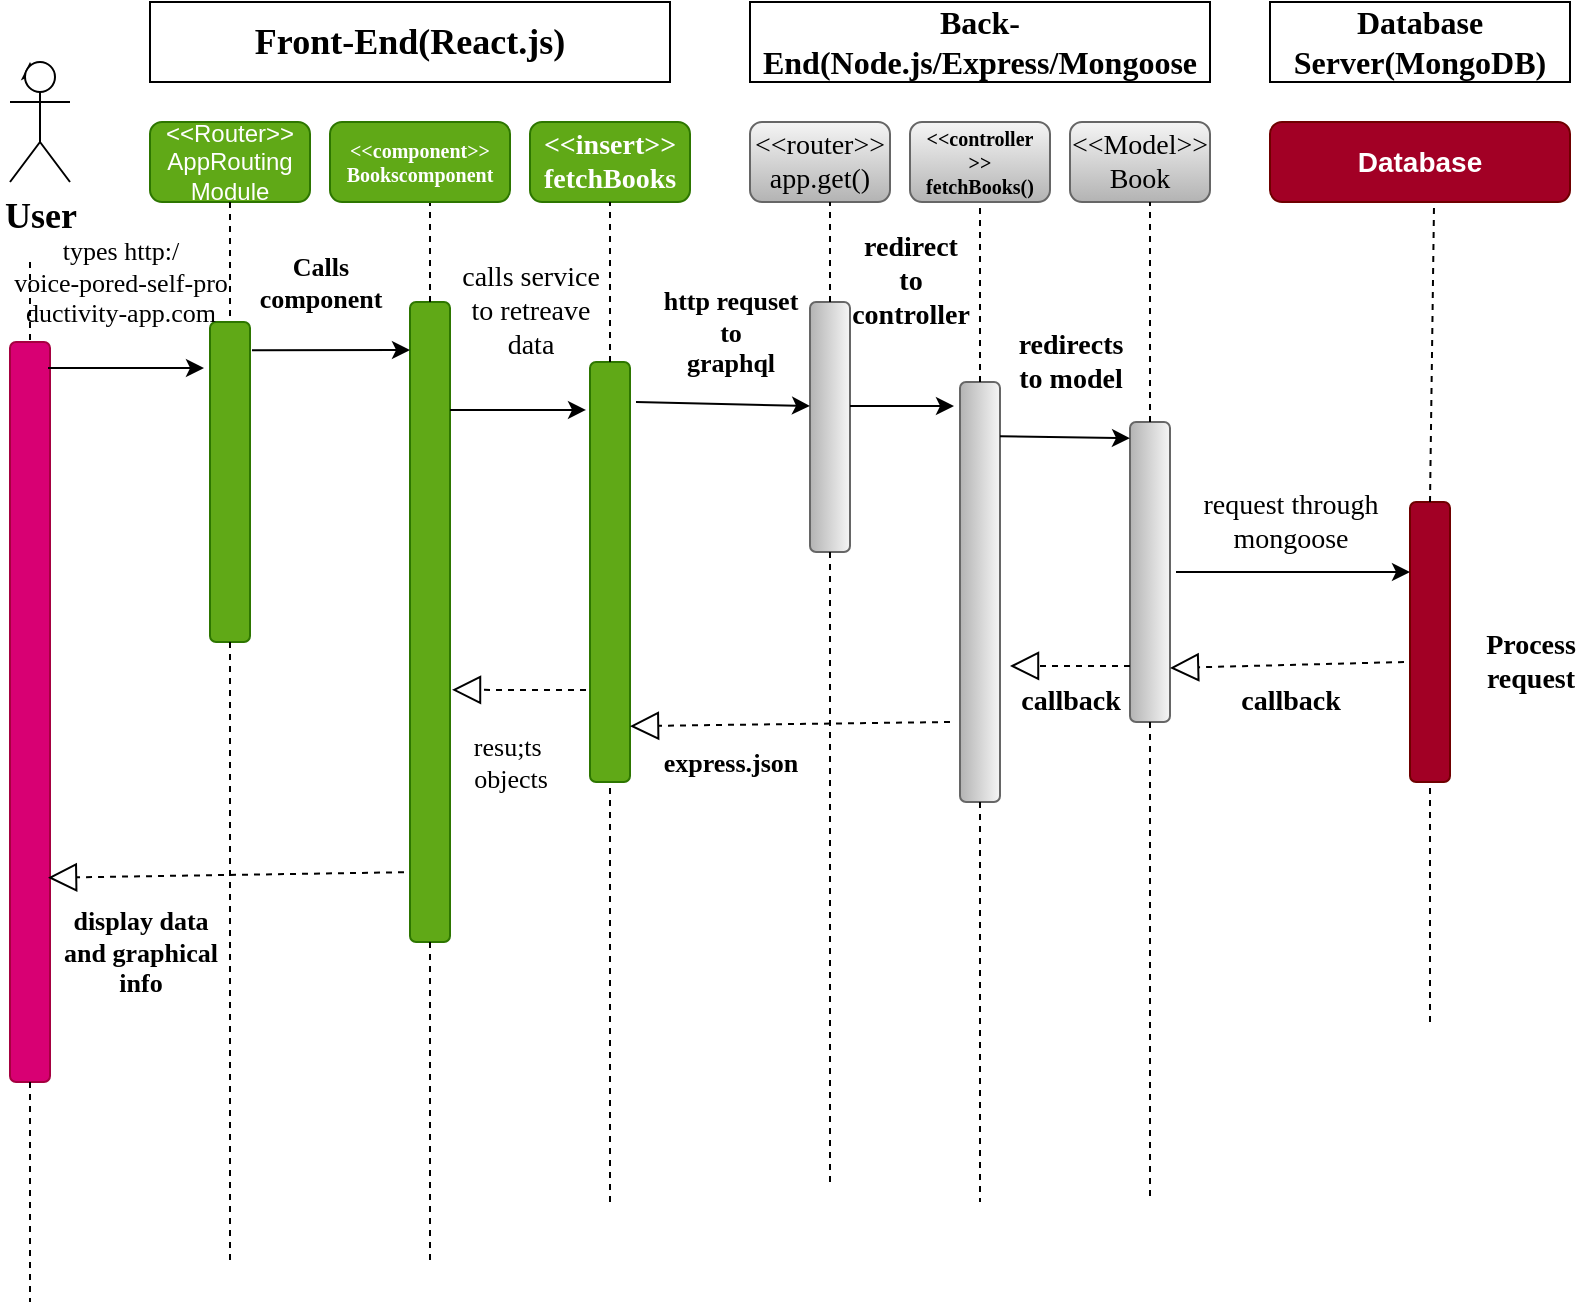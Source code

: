 <mxfile version="15.3.1" type="github">
  <diagram id="S77MIIq8dLGlXsgrOxae" name="Page-1">
    <mxGraphModel dx="682" dy="687" grid="1" gridSize="10" guides="1" tooltips="1" connect="1" arrows="1" fold="1" page="1" pageScale="1" pageWidth="850" pageHeight="1100" math="0" shadow="0">
      <root>
        <mxCell id="0" />
        <mxCell id="1" parent="0" />
        <mxCell id="hq1FBOOwmCVYk8TP00cu-3" style="edgeStyle=orthogonalEdgeStyle;rounded=0;orthogonalLoop=1;jettySize=auto;html=1;exitX=0.25;exitY=0.1;exitDx=0;exitDy=0;exitPerimeter=0;" edge="1" parent="1" source="hq1FBOOwmCVYk8TP00cu-1">
          <mxGeometry relative="1" as="geometry">
            <mxPoint x="60" y="70" as="targetPoint" />
          </mxGeometry>
        </mxCell>
        <mxCell id="hq1FBOOwmCVYk8TP00cu-1" value="&lt;font face=&quot;Times New Roman&quot; size=&quot;1&quot;&gt;&lt;b style=&quot;font-size: 18px&quot;&gt;User&lt;/b&gt;&lt;/font&gt;" style="shape=umlActor;verticalLabelPosition=bottom;verticalAlign=top;html=1;outlineConnect=0;" vertex="1" parent="1">
          <mxGeometry x="50" y="70" width="30" height="60" as="geometry" />
        </mxCell>
        <mxCell id="hq1FBOOwmCVYk8TP00cu-2" value="Front-End(React.js)" style="rounded=0;whiteSpace=wrap;html=1;fontFamily=Times New Roman;fontStyle=1;fontSize=18;" vertex="1" parent="1">
          <mxGeometry x="120" y="40" width="260" height="40" as="geometry" />
        </mxCell>
        <mxCell id="hq1FBOOwmCVYk8TP00cu-4" value="Back-End(Node.js/Express/Mongoose" style="rounded=0;whiteSpace=wrap;html=1;fontFamily=Times New Roman;fontStyle=1;fontSize=16;" vertex="1" parent="1">
          <mxGeometry x="420" y="40" width="230" height="40" as="geometry" />
        </mxCell>
        <mxCell id="hq1FBOOwmCVYk8TP00cu-5" value="Database Server(MongoDB)" style="rounded=0;whiteSpace=wrap;html=1;fontFamily=Times New Roman;fontSize=16;fontStyle=1" vertex="1" parent="1">
          <mxGeometry x="680" y="40" width="150" height="40" as="geometry" />
        </mxCell>
        <mxCell id="hq1FBOOwmCVYk8TP00cu-6" value="&amp;lt;&amp;lt;Router&amp;gt;&amp;gt;&lt;br&gt;AppRouting&lt;br&gt;Module" style="rounded=1;whiteSpace=wrap;html=1;fillColor=#60a917;strokeColor=#2D7600;fontColor=#ffffff;" vertex="1" parent="1">
          <mxGeometry x="120" y="100" width="80" height="40" as="geometry" />
        </mxCell>
        <mxCell id="HimexdIa_nyhEuFzRo-0-1" value="&amp;lt;&amp;lt;insert&amp;gt;&amp;gt;&lt;br&gt;fetchBooks" style="rounded=1;whiteSpace=wrap;html=1;fillColor=#60a917;strokeColor=#2D7600;fontColor=#ffffff;fontFamily=Times New Roman;fontSize=14;fontStyle=1" vertex="1" parent="1">
          <mxGeometry x="310" y="100" width="80" height="40" as="geometry" />
        </mxCell>
        <mxCell id="HimexdIa_nyhEuFzRo-0-2" value="&amp;lt;&amp;lt;router&amp;gt;&amp;gt;&lt;br&gt;app.get()" style="rounded=1;whiteSpace=wrap;html=1;gradientColor=#b3b3b3;fillColor=#f5f5f5;strokeColor=#666666;fontFamily=Times New Roman;fontSize=14;" vertex="1" parent="1">
          <mxGeometry x="420" y="100" width="70" height="40" as="geometry" />
        </mxCell>
        <mxCell id="HimexdIa_nyhEuFzRo-0-3" value="&amp;lt;&amp;lt;controller&lt;br style=&quot;font-size: 10px;&quot;&gt;&amp;gt;&amp;gt;&lt;br style=&quot;font-size: 10px;&quot;&gt;fetchBooks()" style="rounded=1;whiteSpace=wrap;html=1;gradientColor=#b3b3b3;fillColor=#f5f5f5;strokeColor=#666666;fontSize=10;fontStyle=1;fontFamily=Times New Roman;" vertex="1" parent="1">
          <mxGeometry x="500" y="100" width="70" height="40" as="geometry" />
        </mxCell>
        <mxCell id="HimexdIa_nyhEuFzRo-0-4" value="&amp;lt;&amp;lt;Model&amp;gt;&amp;gt;&lt;br&gt;Book" style="rounded=1;whiteSpace=wrap;html=1;gradientColor=#b3b3b3;fillColor=#f5f5f5;strokeColor=#666666;fontSize=14;fontFamily=Times New Roman;" vertex="1" parent="1">
          <mxGeometry x="580" y="100" width="70" height="40" as="geometry" />
        </mxCell>
        <mxCell id="HimexdIa_nyhEuFzRo-0-5" value="Database" style="rounded=1;whiteSpace=wrap;html=1;fillColor=#a20025;strokeColor=#6F0000;fontColor=#ffffff;fontSize=14;fontStyle=1" vertex="1" parent="1">
          <mxGeometry x="680" y="100" width="150" height="40" as="geometry" />
        </mxCell>
        <mxCell id="HimexdIa_nyhEuFzRo-0-6" value="" style="rounded=1;whiteSpace=wrap;html=1;direction=south;fillColor=#d80073;strokeColor=#A50040;fontColor=#ffffff;" vertex="1" parent="1">
          <mxGeometry x="50" y="210" width="20" height="370" as="geometry" />
        </mxCell>
        <mxCell id="HimexdIa_nyhEuFzRo-0-7" value="" style="rounded=1;whiteSpace=wrap;html=1;direction=south;fillColor=#60a917;strokeColor=#2D7600;fontColor=#ffffff;" vertex="1" parent="1">
          <mxGeometry x="150" y="200" width="20" height="160" as="geometry" />
        </mxCell>
        <mxCell id="HimexdIa_nyhEuFzRo-0-8" value="" style="rounded=1;whiteSpace=wrap;html=1;fontFamily=Times New Roman;fontSize=14;direction=south;fillColor=#a20025;strokeColor=#6F0000;fontColor=#ffffff;" vertex="1" parent="1">
          <mxGeometry x="750" y="290" width="20" height="140" as="geometry" />
        </mxCell>
        <mxCell id="HimexdIa_nyhEuFzRo-0-10" value="" style="endArrow=none;dashed=1;html=1;fontFamily=Times New Roman;fontSize=14;exitX=0;exitY=0.5;exitDx=0;exitDy=0;" edge="1" parent="1" source="HimexdIa_nyhEuFzRo-0-8">
          <mxGeometry width="50" height="50" relative="1" as="geometry">
            <mxPoint x="620" y="290" as="sourcePoint" />
            <mxPoint x="762" y="142" as="targetPoint" />
          </mxGeometry>
        </mxCell>
        <mxCell id="HimexdIa_nyhEuFzRo-0-11" value="" style="endArrow=none;dashed=1;html=1;fontFamily=Times New Roman;fontSize=14;entryX=1;entryY=0.5;entryDx=0;entryDy=0;" edge="1" parent="1" target="HimexdIa_nyhEuFzRo-0-8">
          <mxGeometry width="50" height="50" relative="1" as="geometry">
            <mxPoint x="760" y="550" as="sourcePoint" />
            <mxPoint x="670" y="240" as="targetPoint" />
          </mxGeometry>
        </mxCell>
        <mxCell id="HimexdIa_nyhEuFzRo-0-15" value="&lt;b&gt;Process&lt;br&gt;request&lt;br&gt;&lt;/b&gt;" style="text;html=1;align=center;verticalAlign=middle;resizable=0;points=[];autosize=1;strokeColor=none;fillColor=none;fontSize=14;fontFamily=Times New Roman;" vertex="1" parent="1">
          <mxGeometry x="780" y="350" width="60" height="40" as="geometry" />
        </mxCell>
        <mxCell id="HimexdIa_nyhEuFzRo-0-16" value="" style="rounded=1;whiteSpace=wrap;html=1;fontFamily=Times New Roman;fontSize=14;direction=south;gradientColor=#b3b3b3;fillColor=#f5f5f5;strokeColor=#666666;" vertex="1" parent="1">
          <mxGeometry x="610" y="250" width="20" height="150" as="geometry" />
        </mxCell>
        <mxCell id="HimexdIa_nyhEuFzRo-0-17" value="" style="rounded=1;whiteSpace=wrap;html=1;fontFamily=Times New Roman;fontSize=14;direction=south;gradientColor=#b3b3b3;fillColor=#f5f5f5;strokeColor=#666666;" vertex="1" parent="1">
          <mxGeometry x="525" y="230" width="20" height="210" as="geometry" />
        </mxCell>
        <mxCell id="HimexdIa_nyhEuFzRo-0-18" value="" style="rounded=1;whiteSpace=wrap;html=1;fontFamily=Times New Roman;fontSize=14;direction=south;gradientColor=#b3b3b3;fillColor=#f5f5f5;strokeColor=#666666;" vertex="1" parent="1">
          <mxGeometry x="450" y="190" width="20" height="125" as="geometry" />
        </mxCell>
        <mxCell id="HimexdIa_nyhEuFzRo-0-19" value="" style="rounded=1;whiteSpace=wrap;html=1;fontFamily=Times New Roman;fontSize=14;direction=south;fillColor=#60a917;strokeColor=#2D7600;fontColor=#ffffff;" vertex="1" parent="1">
          <mxGeometry x="250" y="190" width="20" height="320" as="geometry" />
        </mxCell>
        <mxCell id="HimexdIa_nyhEuFzRo-0-20" value="" style="rounded=1;whiteSpace=wrap;html=1;fontFamily=Times New Roman;fontSize=14;direction=south;fillColor=#60a917;strokeColor=#2D7600;fontColor=#ffffff;" vertex="1" parent="1">
          <mxGeometry x="340" y="220" width="20" height="210" as="geometry" />
        </mxCell>
        <mxCell id="HimexdIa_nyhEuFzRo-0-22" value="" style="endArrow=none;dashed=1;html=1;fontFamily=Times New Roman;fontSize=14;exitX=0;exitY=0.5;exitDx=0;exitDy=0;" edge="1" parent="1" source="HimexdIa_nyhEuFzRo-0-16">
          <mxGeometry width="50" height="50" relative="1" as="geometry">
            <mxPoint x="540" y="280" as="sourcePoint" />
            <mxPoint x="620" y="140" as="targetPoint" />
          </mxGeometry>
        </mxCell>
        <mxCell id="HimexdIa_nyhEuFzRo-0-24" value="" style="endArrow=none;dashed=1;html=1;fontFamily=Times New Roman;fontSize=14;exitX=1;exitY=0.5;exitDx=0;exitDy=0;" edge="1" parent="1" source="HimexdIa_nyhEuFzRo-0-16">
          <mxGeometry width="50" height="50" relative="1" as="geometry">
            <mxPoint x="540" y="280" as="sourcePoint" />
            <mxPoint x="620" y="640" as="targetPoint" />
          </mxGeometry>
        </mxCell>
        <mxCell id="HimexdIa_nyhEuFzRo-0-25" value="" style="endArrow=none;dashed=1;html=1;fontFamily=Times New Roman;fontSize=14;entryX=0.5;entryY=1;entryDx=0;entryDy=0;exitX=0;exitY=0.5;exitDx=0;exitDy=0;" edge="1" parent="1" source="HimexdIa_nyhEuFzRo-0-17" target="HimexdIa_nyhEuFzRo-0-3">
          <mxGeometry width="50" height="50" relative="1" as="geometry">
            <mxPoint x="540" y="280" as="sourcePoint" />
            <mxPoint x="590" y="230" as="targetPoint" />
          </mxGeometry>
        </mxCell>
        <mxCell id="HimexdIa_nyhEuFzRo-0-26" value="" style="endArrow=none;dashed=1;html=1;fontFamily=Times New Roman;fontSize=14;exitX=1;exitY=0.5;exitDx=0;exitDy=0;" edge="1" parent="1" source="HimexdIa_nyhEuFzRo-0-17">
          <mxGeometry width="50" height="50" relative="1" as="geometry">
            <mxPoint x="540" y="280" as="sourcePoint" />
            <mxPoint x="535" y="640" as="targetPoint" />
          </mxGeometry>
        </mxCell>
        <mxCell id="HimexdIa_nyhEuFzRo-0-27" value="" style="endArrow=classic;html=1;fontFamily=Times New Roman;fontSize=14;entryX=0.25;entryY=1;entryDx=0;entryDy=0;" edge="1" parent="1" target="HimexdIa_nyhEuFzRo-0-8">
          <mxGeometry width="50" height="50" relative="1" as="geometry">
            <mxPoint x="633" y="325" as="sourcePoint" />
            <mxPoint x="590" y="200" as="targetPoint" />
          </mxGeometry>
        </mxCell>
        <mxCell id="HimexdIa_nyhEuFzRo-0-28" value="request through&lt;br&gt;mongoose" style="text;html=1;align=center;verticalAlign=middle;resizable=0;points=[];autosize=1;strokeColor=none;fillColor=none;fontSize=14;fontFamily=Times New Roman;" vertex="1" parent="1">
          <mxGeometry x="640" y="280" width="100" height="40" as="geometry" />
        </mxCell>
        <mxCell id="HimexdIa_nyhEuFzRo-0-34" value="&lt;b&gt;callback&lt;/b&gt;" style="text;html=1;align=center;verticalAlign=middle;resizable=0;points=[];autosize=1;strokeColor=none;fillColor=none;fontSize=14;fontFamily=Times New Roman;" vertex="1" parent="1">
          <mxGeometry x="655" y="380" width="70" height="20" as="geometry" />
        </mxCell>
        <mxCell id="HimexdIa_nyhEuFzRo-0-37" value="&lt;b&gt;redirects&lt;br&gt;to model&lt;br&gt;&lt;/b&gt;" style="text;html=1;align=center;verticalAlign=middle;resizable=0;points=[];autosize=1;strokeColor=none;fillColor=none;fontSize=14;fontFamily=Times New Roman;" vertex="1" parent="1">
          <mxGeometry x="545" y="200" width="70" height="40" as="geometry" />
        </mxCell>
        <mxCell id="HimexdIa_nyhEuFzRo-0-38" value="" style="endArrow=classic;html=1;fontFamily=Times New Roman;fontSize=14;exitX=0.129;exitY=0;exitDx=0;exitDy=0;exitPerimeter=0;entryX=0.054;entryY=1;entryDx=0;entryDy=0;entryPerimeter=0;" edge="1" parent="1" source="HimexdIa_nyhEuFzRo-0-17" target="HimexdIa_nyhEuFzRo-0-16">
          <mxGeometry width="50" height="50" relative="1" as="geometry">
            <mxPoint x="540" y="230" as="sourcePoint" />
            <mxPoint x="600" y="257" as="targetPoint" />
          </mxGeometry>
        </mxCell>
        <mxCell id="HimexdIa_nyhEuFzRo-0-41" value="&lt;b&gt;callback&lt;/b&gt;" style="text;html=1;align=center;verticalAlign=middle;resizable=0;points=[];autosize=1;strokeColor=none;fillColor=none;fontSize=14;fontFamily=Times New Roman;" vertex="1" parent="1">
          <mxGeometry x="545" y="380" width="70" height="20" as="geometry" />
        </mxCell>
        <mxCell id="HimexdIa_nyhEuFzRo-0-42" value="" style="endArrow=none;dashed=1;html=1;fontFamily=Times New Roman;fontSize=14;exitX=0;exitY=0.5;exitDx=0;exitDy=0;" edge="1" parent="1" source="HimexdIa_nyhEuFzRo-0-18">
          <mxGeometry width="50" height="50" relative="1" as="geometry">
            <mxPoint x="540" y="230" as="sourcePoint" />
            <mxPoint x="460" y="140" as="targetPoint" />
          </mxGeometry>
        </mxCell>
        <mxCell id="HimexdIa_nyhEuFzRo-0-43" value="" style="endArrow=none;dashed=1;html=1;fontFamily=Times New Roman;fontSize=14;exitX=1;exitY=0.5;exitDx=0;exitDy=0;" edge="1" parent="1" source="HimexdIa_nyhEuFzRo-0-18">
          <mxGeometry width="50" height="50" relative="1" as="geometry">
            <mxPoint x="460" y="320" as="sourcePoint" />
            <mxPoint x="460" y="630" as="targetPoint" />
          </mxGeometry>
        </mxCell>
        <mxCell id="HimexdIa_nyhEuFzRo-0-46" value="" style="endArrow=block;dashed=1;endFill=0;endSize=12;html=1;fontFamily=Times New Roman;fontSize=14;" edge="1" parent="1">
          <mxGeometry width="160" relative="1" as="geometry">
            <mxPoint x="747" y="370" as="sourcePoint" />
            <mxPoint x="630" y="373" as="targetPoint" />
          </mxGeometry>
        </mxCell>
        <mxCell id="HimexdIa_nyhEuFzRo-0-48" value="" style="endArrow=block;dashed=1;endFill=0;endSize=12;html=1;fontFamily=Times New Roman;fontSize=14;exitX=0.813;exitY=1;exitDx=0;exitDy=0;exitPerimeter=0;" edge="1" parent="1" source="HimexdIa_nyhEuFzRo-0-16">
          <mxGeometry width="160" relative="1" as="geometry">
            <mxPoint x="490" y="210" as="sourcePoint" />
            <mxPoint x="550" y="372" as="targetPoint" />
          </mxGeometry>
        </mxCell>
        <mxCell id="HimexdIa_nyhEuFzRo-0-49" value="" style="endArrow=classic;html=1;fontFamily=Times New Roman;fontSize=14;" edge="1" parent="1">
          <mxGeometry width="50" height="50" relative="1" as="geometry">
            <mxPoint x="470" y="242" as="sourcePoint" />
            <mxPoint x="522" y="242" as="targetPoint" />
          </mxGeometry>
        </mxCell>
        <mxCell id="HimexdIa_nyhEuFzRo-0-50" value="redirect&lt;br&gt;to&lt;br&gt;controller&lt;br&gt;" style="text;html=1;align=center;verticalAlign=middle;resizable=0;points=[];autosize=1;strokeColor=none;fillColor=none;fontSize=14;fontFamily=Times New Roman;fontStyle=1" vertex="1" parent="1">
          <mxGeometry x="465" y="150" width="70" height="60" as="geometry" />
        </mxCell>
        <mxCell id="HimexdIa_nyhEuFzRo-0-51" value="" style="endArrow=block;dashed=1;endFill=0;endSize=12;html=1;fontFamily=Times New Roman;fontSize=14;entryX=0.867;entryY=0;entryDx=0;entryDy=0;entryPerimeter=0;" edge="1" parent="1" target="HimexdIa_nyhEuFzRo-0-20">
          <mxGeometry width="160" relative="1" as="geometry">
            <mxPoint x="520" y="400" as="sourcePoint" />
            <mxPoint x="650" y="380" as="targetPoint" />
          </mxGeometry>
        </mxCell>
        <mxCell id="HimexdIa_nyhEuFzRo-0-52" value="" style="endArrow=classic;html=1;fontFamily=Times New Roman;fontSize=14;" edge="1" parent="1">
          <mxGeometry width="50" height="50" relative="1" as="geometry">
            <mxPoint x="363" y="240" as="sourcePoint" />
            <mxPoint x="450" y="242" as="targetPoint" />
          </mxGeometry>
        </mxCell>
        <mxCell id="HimexdIa_nyhEuFzRo-0-53" value="" style="endArrow=classic;html=1;fontFamily=Times New Roman;fontSize=14;entryX=0.114;entryY=1.1;entryDx=0;entryDy=0;entryPerimeter=0;" edge="1" parent="1" target="HimexdIa_nyhEuFzRo-0-20">
          <mxGeometry width="50" height="50" relative="1" as="geometry">
            <mxPoint x="270" y="244" as="sourcePoint" />
            <mxPoint x="350" y="350" as="targetPoint" />
          </mxGeometry>
        </mxCell>
        <mxCell id="HimexdIa_nyhEuFzRo-0-54" value="" style="endArrow=block;dashed=1;endFill=0;endSize=12;html=1;fontFamily=Times New Roman;fontSize=14;entryX=0.606;entryY=-0.05;entryDx=0;entryDy=0;entryPerimeter=0;" edge="1" parent="1" target="HimexdIa_nyhEuFzRo-0-19">
          <mxGeometry width="160" relative="1" as="geometry">
            <mxPoint x="338" y="384" as="sourcePoint" />
            <mxPoint x="280" y="380" as="targetPoint" />
          </mxGeometry>
        </mxCell>
        <mxCell id="HimexdIa_nyhEuFzRo-0-55" value="" style="endArrow=none;dashed=1;html=1;fontFamily=Times New Roman;fontSize=14;entryX=0.5;entryY=1;entryDx=0;entryDy=0;" edge="1" parent="1" source="HimexdIa_nyhEuFzRo-0-20" target="HimexdIa_nyhEuFzRo-0-1">
          <mxGeometry width="50" height="50" relative="1" as="geometry">
            <mxPoint x="300" y="400" as="sourcePoint" />
            <mxPoint x="350" y="350" as="targetPoint" />
          </mxGeometry>
        </mxCell>
        <mxCell id="HimexdIa_nyhEuFzRo-0-56" value="" style="endArrow=none;dashed=1;html=1;fontFamily=Times New Roman;fontSize=14;entryX=1;entryY=0.5;entryDx=0;entryDy=0;" edge="1" parent="1" target="HimexdIa_nyhEuFzRo-0-20">
          <mxGeometry width="50" height="50" relative="1" as="geometry">
            <mxPoint x="350" y="640" as="sourcePoint" />
            <mxPoint x="350" y="350" as="targetPoint" />
          </mxGeometry>
        </mxCell>
        <mxCell id="HimexdIa_nyhEuFzRo-0-57" value="" style="endArrow=none;dashed=1;html=1;fontFamily=Times New Roman;fontSize=14;entryX=0.5;entryY=1;entryDx=0;entryDy=0;exitX=0;exitY=0.5;exitDx=0;exitDy=0;" edge="1" parent="1" source="HimexdIa_nyhEuFzRo-0-19">
          <mxGeometry width="50" height="50" relative="1" as="geometry">
            <mxPoint x="300" y="400" as="sourcePoint" />
            <mxPoint x="260" y="140" as="targetPoint" />
          </mxGeometry>
        </mxCell>
        <mxCell id="HimexdIa_nyhEuFzRo-0-58" value="" style="endArrow=none;dashed=1;html=1;fontFamily=Times New Roman;fontSize=14;exitX=1;exitY=0.5;exitDx=0;exitDy=0;" edge="1" parent="1" source="HimexdIa_nyhEuFzRo-0-19">
          <mxGeometry width="50" height="50" relative="1" as="geometry">
            <mxPoint x="260" y="520" as="sourcePoint" />
            <mxPoint x="260" y="670" as="targetPoint" />
          </mxGeometry>
        </mxCell>
        <mxCell id="HimexdIa_nyhEuFzRo-0-59" value="" style="endArrow=none;dashed=1;html=1;fontFamily=Times New Roman;fontSize=14;exitX=0.5;exitY=1;exitDx=0;exitDy=0;entryX=0;entryY=0.5;entryDx=0;entryDy=0;" edge="1" parent="1" source="hq1FBOOwmCVYk8TP00cu-6" target="HimexdIa_nyhEuFzRo-0-7">
          <mxGeometry width="50" height="50" relative="1" as="geometry">
            <mxPoint x="300" y="400" as="sourcePoint" />
            <mxPoint x="350" y="350" as="targetPoint" />
          </mxGeometry>
        </mxCell>
        <mxCell id="HimexdIa_nyhEuFzRo-0-60" value="" style="endArrow=none;dashed=1;html=1;fontFamily=Times New Roman;fontSize=14;exitX=1;exitY=0.5;exitDx=0;exitDy=0;" edge="1" parent="1" source="HimexdIa_nyhEuFzRo-0-7">
          <mxGeometry width="50" height="50" relative="1" as="geometry">
            <mxPoint x="300" y="400" as="sourcePoint" />
            <mxPoint x="160" y="670" as="targetPoint" />
          </mxGeometry>
        </mxCell>
        <mxCell id="HimexdIa_nyhEuFzRo-0-63" value="" style="endArrow=none;dashed=1;html=1;fontFamily=Times New Roman;fontSize=17;entryX=0;entryY=0.5;entryDx=0;entryDy=0;" edge="1" parent="1" target="HimexdIa_nyhEuFzRo-0-6">
          <mxGeometry width="50" height="50" relative="1" as="geometry">
            <mxPoint x="60" y="170" as="sourcePoint" />
            <mxPoint x="350" y="350" as="targetPoint" />
          </mxGeometry>
        </mxCell>
        <mxCell id="HimexdIa_nyhEuFzRo-0-65" value="" style="endArrow=none;dashed=1;html=1;fontFamily=Times New Roman;fontSize=17;exitX=1;exitY=0.5;exitDx=0;exitDy=0;" edge="1" parent="1" source="HimexdIa_nyhEuFzRo-0-6">
          <mxGeometry width="50" height="50" relative="1" as="geometry">
            <mxPoint x="300" y="400" as="sourcePoint" />
            <mxPoint x="60" y="690" as="targetPoint" />
          </mxGeometry>
        </mxCell>
        <mxCell id="HimexdIa_nyhEuFzRo-0-66" value="" style="endArrow=classic;html=1;fontFamily=Times New Roman;fontSize=17;exitX=0.088;exitY=-0.05;exitDx=0;exitDy=0;exitPerimeter=0;" edge="1" parent="1" source="HimexdIa_nyhEuFzRo-0-7">
          <mxGeometry width="50" height="50" relative="1" as="geometry">
            <mxPoint x="260" y="380" as="sourcePoint" />
            <mxPoint x="250" y="214" as="targetPoint" />
          </mxGeometry>
        </mxCell>
        <mxCell id="HimexdIa_nyhEuFzRo-0-67" value="" style="endArrow=classic;html=1;fontFamily=Times New Roman;fontSize=17;exitX=0.035;exitY=0.05;exitDx=0;exitDy=0;exitPerimeter=0;entryX=0.144;entryY=1.15;entryDx=0;entryDy=0;entryPerimeter=0;" edge="1" parent="1" source="HimexdIa_nyhEuFzRo-0-6" target="HimexdIa_nyhEuFzRo-0-7">
          <mxGeometry width="50" height="50" relative="1" as="geometry">
            <mxPoint x="260" y="380" as="sourcePoint" />
            <mxPoint x="150" y="220" as="targetPoint" />
          </mxGeometry>
        </mxCell>
        <mxCell id="HimexdIa_nyhEuFzRo-0-68" value="" style="endArrow=block;dashed=1;endFill=0;endSize=12;html=1;fontFamily=Times New Roman;fontSize=17;exitX=0.891;exitY=1.15;exitDx=0;exitDy=0;exitPerimeter=0;entryX=0.724;entryY=0.05;entryDx=0;entryDy=0;entryPerimeter=0;" edge="1" parent="1" source="HimexdIa_nyhEuFzRo-0-19" target="HimexdIa_nyhEuFzRo-0-6">
          <mxGeometry width="160" relative="1" as="geometry">
            <mxPoint x="200" y="360" as="sourcePoint" />
            <mxPoint x="360" y="360" as="targetPoint" />
          </mxGeometry>
        </mxCell>
        <mxCell id="HimexdIa_nyhEuFzRo-0-69" value="&lt;font size=&quot;1&quot;&gt;&amp;lt;&amp;lt;component&amp;gt;&amp;gt;&lt;br&gt;Bookscomponent&lt;br&gt;&lt;/font&gt;" style="rounded=1;whiteSpace=wrap;html=1;fontFamily=Times New Roman;fontSize=8;fillColor=#60a917;strokeColor=#2D7600;fontColor=#ffffff;fontStyle=1" vertex="1" parent="1">
          <mxGeometry x="210" y="100" width="90" height="40" as="geometry" />
        </mxCell>
        <mxCell id="HimexdIa_nyhEuFzRo-0-70" value="&lt;font style=&quot;font-size: 13px;&quot;&gt;&lt;b style=&quot;font-size: 13px;&quot;&gt;Calls &lt;br style=&quot;font-size: 13px;&quot;&gt;component&lt;/b&gt;&lt;/font&gt;" style="text;html=1;align=center;verticalAlign=middle;resizable=0;points=[];autosize=1;strokeColor=none;fillColor=none;fontSize=13;fontFamily=Times New Roman;" vertex="1" parent="1">
          <mxGeometry x="165" y="160" width="80" height="40" as="geometry" />
        </mxCell>
        <mxCell id="HimexdIa_nyhEuFzRo-0-71" value="&lt;span style=&quot;font-size: 14px&quot;&gt;calls service&lt;br&gt;to retreave&lt;br&gt;data&lt;br&gt;&lt;/span&gt;" style="text;html=1;align=center;verticalAlign=middle;resizable=0;points=[];autosize=1;strokeColor=none;fillColor=none;fontSize=13;fontFamily=Times New Roman;" vertex="1" parent="1">
          <mxGeometry x="270" y="170" width="80" height="50" as="geometry" />
        </mxCell>
        <mxCell id="HimexdIa_nyhEuFzRo-0-72" value="&lt;b&gt;display data&lt;br&gt;and graphical&lt;br&gt;info&lt;br&gt;&lt;/b&gt;" style="text;html=1;align=center;verticalAlign=middle;resizable=0;points=[];autosize=1;strokeColor=none;fillColor=none;fontSize=13;fontFamily=Times New Roman;" vertex="1" parent="1">
          <mxGeometry x="70" y="490" width="90" height="50" as="geometry" />
        </mxCell>
        <mxCell id="HimexdIa_nyhEuFzRo-0-73" value="express.json" style="text;html=1;align=center;verticalAlign=middle;resizable=0;points=[];autosize=1;strokeColor=none;fillColor=none;fontSize=13;fontFamily=Times New Roman;fontStyle=1" vertex="1" parent="1">
          <mxGeometry x="370" y="410" width="80" height="20" as="geometry" />
        </mxCell>
        <mxCell id="HimexdIa_nyhEuFzRo-0-74" value="&lt;b&gt;http requset&lt;br&gt;to&lt;br&gt;graphql&lt;br&gt;&lt;/b&gt;" style="text;html=1;align=center;verticalAlign=middle;resizable=0;points=[];autosize=1;strokeColor=none;fillColor=none;fontSize=13;fontFamily=Times New Roman;" vertex="1" parent="1">
          <mxGeometry x="370" y="180" width="80" height="50" as="geometry" />
        </mxCell>
        <mxCell id="HimexdIa_nyhEuFzRo-0-75" value="resu;ts&amp;nbsp;&lt;br&gt;objects" style="text;html=1;align=center;verticalAlign=middle;resizable=0;points=[];autosize=1;strokeColor=none;fillColor=none;fontSize=13;fontFamily=Times New Roman;" vertex="1" parent="1">
          <mxGeometry x="275" y="400" width="50" height="40" as="geometry" />
        </mxCell>
        <mxCell id="HimexdIa_nyhEuFzRo-0-76" value="types http:/&lt;br&gt;voice-pored-self-pro&lt;br&gt;ductivity-app.com" style="text;html=1;align=center;verticalAlign=middle;resizable=0;points=[];autosize=1;strokeColor=none;fillColor=none;fontSize=13;fontFamily=Times New Roman;" vertex="1" parent="1">
          <mxGeometry x="45" y="155" width="120" height="50" as="geometry" />
        </mxCell>
      </root>
    </mxGraphModel>
  </diagram>
</mxfile>
